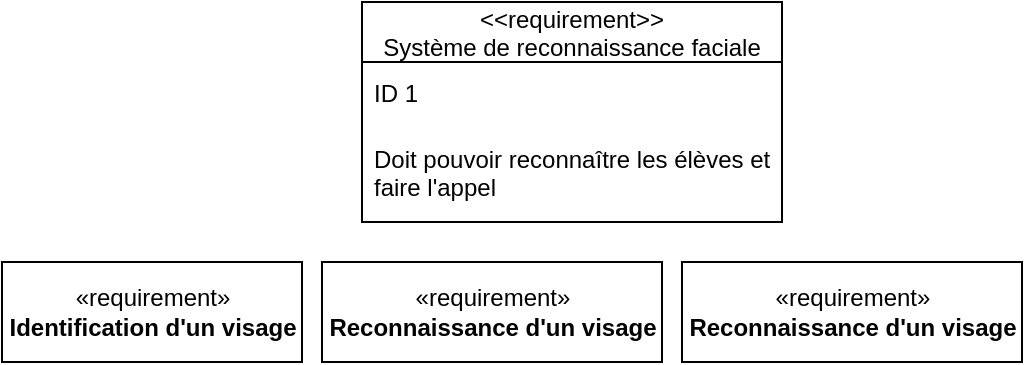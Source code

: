 <mxfile version="17.4.0" type="github"><diagram id="oN8GN08Y0JRbRlF_mG_k" name="Page-1"><mxGraphModel dx="942" dy="614" grid="1" gridSize="10" guides="1" tooltips="1" connect="1" arrows="1" fold="1" page="1" pageScale="1" pageWidth="827" pageHeight="1169" math="0" shadow="0"><root><mxCell id="0"/><mxCell id="1" parent="0"/><mxCell id="hT23uy_FvD_RhPrj7WhC-7" value="&lt;&lt;requirement&gt;&gt;&#10;Système de reconnaissance faciale" style="swimlane;fontStyle=0;childLayout=stackLayout;horizontal=1;startSize=30;horizontalStack=0;resizeParent=1;resizeParentMax=0;resizeLast=0;collapsible=1;marginBottom=0;" vertex="1" parent="1"><mxGeometry x="340" y="300" width="210" height="110" as="geometry"/></mxCell><mxCell id="hT23uy_FvD_RhPrj7WhC-8" value="ID 1" style="text;strokeColor=none;fillColor=none;align=left;verticalAlign=middle;spacingLeft=4;spacingRight=4;overflow=hidden;points=[[0,0.5],[1,0.5]];portConstraint=eastwest;rotatable=0;" vertex="1" parent="hT23uy_FvD_RhPrj7WhC-7"><mxGeometry y="30" width="210" height="30" as="geometry"/></mxCell><mxCell id="hT23uy_FvD_RhPrj7WhC-10" value="Doit pouvoir reconnaître les élèves et&#10;faire l'appel" style="text;strokeColor=none;fillColor=none;align=left;verticalAlign=middle;spacingLeft=4;spacingRight=4;overflow=hidden;points=[[0,0.5],[1,0.5]];portConstraint=eastwest;rotatable=0;" vertex="1" parent="hT23uy_FvD_RhPrj7WhC-7"><mxGeometry y="60" width="210" height="50" as="geometry"/></mxCell><mxCell id="hT23uy_FvD_RhPrj7WhC-11" value="«requirement»&lt;br&gt;&lt;b&gt;Identification d'un visage&lt;/b&gt;" style="html=1;" vertex="1" parent="1"><mxGeometry x="160" y="430" width="150" height="50" as="geometry"/></mxCell><mxCell id="hT23uy_FvD_RhPrj7WhC-12" value="«requirement»&lt;br&gt;&lt;b&gt;Reconnaissance d'un visage&lt;/b&gt;" style="html=1;" vertex="1" parent="1"><mxGeometry x="320" y="430" width="170" height="50" as="geometry"/></mxCell><mxCell id="hT23uy_FvD_RhPrj7WhC-13" value="«requirement»&lt;br&gt;&lt;b&gt;Reconnaissance d'un visage&lt;/b&gt;" style="html=1;" vertex="1" parent="1"><mxGeometry x="500" y="430" width="170" height="50" as="geometry"/></mxCell></root></mxGraphModel></diagram></mxfile>